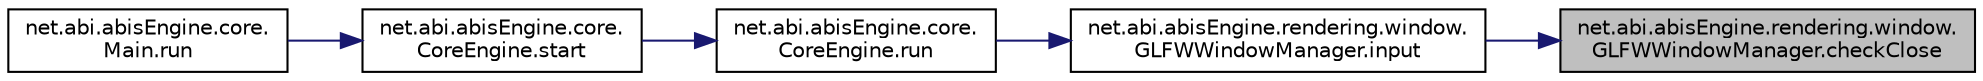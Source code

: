 digraph "net.abi.abisEngine.rendering.window.GLFWWindowManager.checkClose"
{
 // LATEX_PDF_SIZE
  edge [fontname="Helvetica",fontsize="10",labelfontname="Helvetica",labelfontsize="10"];
  node [fontname="Helvetica",fontsize="10",shape=record];
  rankdir="RL";
  Node1 [label="net.abi.abisEngine.rendering.window.\lGLFWWindowManager.checkClose",height=0.2,width=0.4,color="black", fillcolor="grey75", style="filled", fontcolor="black",tooltip=" "];
  Node1 -> Node2 [dir="back",color="midnightblue",fontsize="10",style="solid",fontname="Helvetica"];
  Node2 [label="net.abi.abisEngine.rendering.window.\lGLFWWindowManager.input",height=0.2,width=0.4,color="black", fillcolor="white", style="filled",URL="$d0/d74/classnet_1_1abi_1_1abis_engine_1_1rendering_1_1window_1_1_g_l_f_w_window_manager.html#a86382c39b1c520f5b76c0a58835df99b",tooltip=" "];
  Node2 -> Node3 [dir="back",color="midnightblue",fontsize="10",style="solid",fontname="Helvetica"];
  Node3 [label="net.abi.abisEngine.core.\lCoreEngine.run",height=0.2,width=0.4,color="black", fillcolor="white", style="filled",URL="$d4/d11/classnet_1_1abi_1_1abis_engine_1_1core_1_1_core_engine.html#a1653f1c09c14a39a8b6df98a3694dd2f",tooltip=" "];
  Node3 -> Node4 [dir="back",color="midnightblue",fontsize="10",style="solid",fontname="Helvetica"];
  Node4 [label="net.abi.abisEngine.core.\lCoreEngine.start",height=0.2,width=0.4,color="black", fillcolor="white", style="filled",URL="$d4/d11/classnet_1_1abi_1_1abis_engine_1_1core_1_1_core_engine.html#adda137929fbb5350ba0c0c90aa1a39d0",tooltip=" "];
  Node4 -> Node5 [dir="back",color="midnightblue",fontsize="10",style="solid",fontname="Helvetica"];
  Node5 [label="net.abi.abisEngine.core.\lMain.run",height=0.2,width=0.4,color="black", fillcolor="white", style="filled",URL="$dc/d1a/classnet_1_1abi_1_1abis_engine_1_1core_1_1_main.html#afe6b3ae2e134370dc42f6288f79ce313",tooltip=" "];
}

